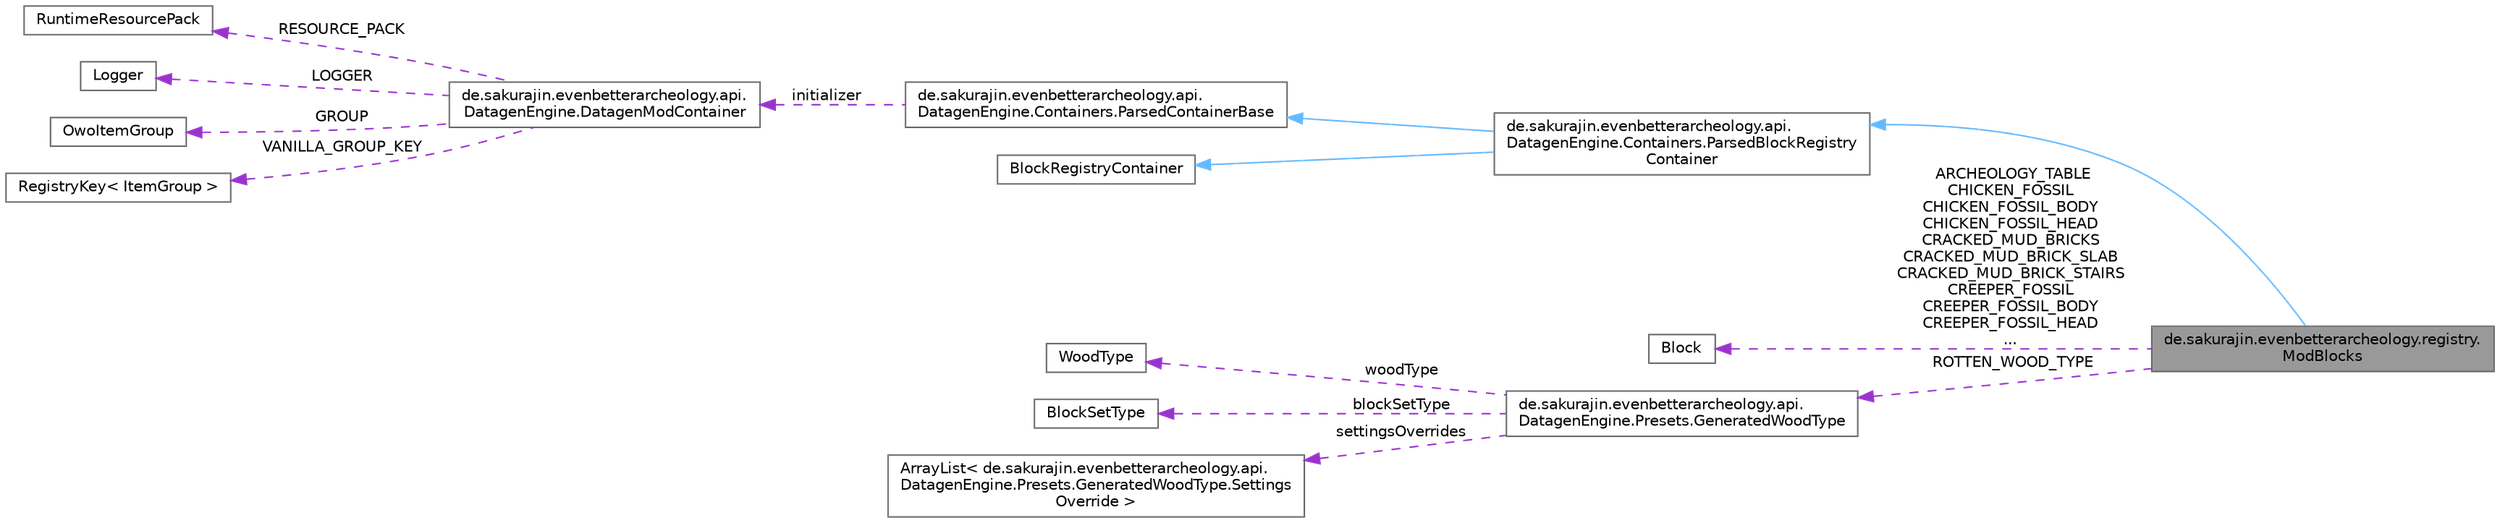 digraph "de.sakurajin.evenbetterarcheology.registry.ModBlocks"
{
 // LATEX_PDF_SIZE
  bgcolor="transparent";
  edge [fontname=Helvetica,fontsize=10,labelfontname=Helvetica,labelfontsize=10];
  node [fontname=Helvetica,fontsize=10,shape=box,height=0.2,width=0.4];
  rankdir="LR";
  Node1 [label="de.sakurajin.evenbetterarcheology.registry.\lModBlocks",height=0.2,width=0.4,color="gray40", fillcolor="grey60", style="filled", fontcolor="black",tooltip=" "];
  Node2 -> Node1 [dir="back",color="steelblue1",style="solid"];
  Node2 [label="de.sakurajin.evenbetterarcheology.api.\lDatagenEngine.Containers.ParsedBlockRegistry\lContainer",height=0.2,width=0.4,color="gray40", fillcolor="white", style="filled",URL="$classde_1_1sakurajin_1_1evenbetterarcheology_1_1api_1_1DatagenEngine_1_1Containers_1_1ParsedBlockRegistryContainer.html",tooltip="A ParsedBlockRegistryContainer is a Block Registry Container that works with the DatagenAPI."];
  Node3 -> Node2 [dir="back",color="steelblue1",style="solid"];
  Node3 [label="de.sakurajin.evenbetterarcheology.api.\lDatagenEngine.Containers.ParsedContainerBase",height=0.2,width=0.4,color="gray40", fillcolor="white", style="filled",URL="$classde_1_1sakurajin_1_1evenbetterarcheology_1_1api_1_1DatagenEngine_1_1Containers_1_1ParsedContainerBase.html",tooltip="The base class to automatically parse all items and blocks in a class."];
  Node4 -> Node3 [dir="back",color="darkorchid3",style="dashed",label=" initializer" ];
  Node4 [label="de.sakurajin.evenbetterarcheology.api.\lDatagenEngine.DatagenModContainer",height=0.2,width=0.4,color="gray40", fillcolor="white", style="filled",URL="$classde_1_1sakurajin_1_1evenbetterarcheology_1_1api_1_1DatagenEngine_1_1DatagenModContainer.html",tooltip=" "];
  Node5 -> Node4 [dir="back",color="darkorchid3",style="dashed",label=" RESOURCE_PACK" ];
  Node5 [label="RuntimeResourcePack",height=0.2,width=0.4,color="gray40", fillcolor="white", style="filled",tooltip=" "];
  Node6 -> Node4 [dir="back",color="darkorchid3",style="dashed",label=" LOGGER" ];
  Node6 [label="Logger",height=0.2,width=0.4,color="gray40", fillcolor="white", style="filled",tooltip=" "];
  Node7 -> Node4 [dir="back",color="darkorchid3",style="dashed",label=" GROUP" ];
  Node7 [label="OwoItemGroup",height=0.2,width=0.4,color="gray40", fillcolor="white", style="filled",tooltip=" "];
  Node8 -> Node4 [dir="back",color="darkorchid3",style="dashed",label=" VANILLA_GROUP_KEY" ];
  Node8 [label="RegistryKey\< ItemGroup \>",height=0.2,width=0.4,color="gray40", fillcolor="white", style="filled",tooltip=" "];
  Node9 -> Node2 [dir="back",color="steelblue1",style="solid"];
  Node9 [label="BlockRegistryContainer",height=0.2,width=0.4,color="gray40", fillcolor="white", style="filled",tooltip=" "];
  Node10 -> Node1 [dir="back",color="darkorchid3",style="dashed",label=" ARCHEOLOGY_TABLE\nCHICKEN_FOSSIL\nCHICKEN_FOSSIL_BODY\nCHICKEN_FOSSIL_HEAD\nCRACKED_MUD_BRICKS\nCRACKED_MUD_BRICK_SLAB\nCRACKED_MUD_BRICK_STAIRS\nCREEPER_FOSSIL\nCREEPER_FOSSIL_BODY\nCREEPER_FOSSIL_HEAD\n..." ];
  Node10 [label="Block",height=0.2,width=0.4,color="gray40", fillcolor="white", style="filled",tooltip=" "];
  Node11 -> Node1 [dir="back",color="darkorchid3",style="dashed",label=" ROTTEN_WOOD_TYPE" ];
  Node11 [label="de.sakurajin.evenbetterarcheology.api.\lDatagenEngine.Presets.GeneratedWoodType",height=0.2,width=0.4,color="gray40", fillcolor="white", style="filled",URL="$classde_1_1sakurajin_1_1evenbetterarcheology_1_1api_1_1DatagenEngine_1_1Presets_1_1GeneratedWoodType.html",tooltip=" "];
  Node12 -> Node11 [dir="back",color="darkorchid3",style="dashed",label=" woodType" ];
  Node12 [label="WoodType",height=0.2,width=0.4,color="gray40", fillcolor="white", style="filled",tooltip=" "];
  Node13 -> Node11 [dir="back",color="darkorchid3",style="dashed",label=" blockSetType" ];
  Node13 [label="BlockSetType",height=0.2,width=0.4,color="gray40", fillcolor="white", style="filled",tooltip=" "];
  Node14 -> Node11 [dir="back",color="darkorchid3",style="dashed",label=" settingsOverrides" ];
  Node14 [label="ArrayList\< de.sakurajin.evenbetterarcheology.api.\lDatagenEngine.Presets.GeneratedWoodType.Settings\lOverride \>",height=0.2,width=0.4,color="gray40", fillcolor="white", style="filled",tooltip=" "];
}
